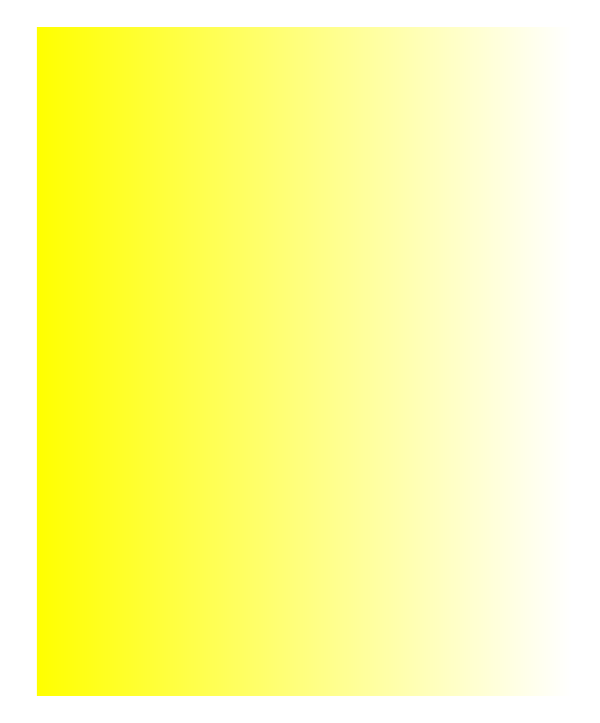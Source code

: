 
\definecolor{cffff00}{RGB}{255,255,0}


\begin{tikzpicture}[y=0.80pt, x=0.80pt, yscale=-1.0, xscale=1.0, inner sep=0pt, outer sep=0pt]
  \shade[left color=cffff00,right color=white,rounded corners=0.0cm] (163.571,519.505) rectangle
    (405.0,820.934);


    
\end{tikzpicture}
